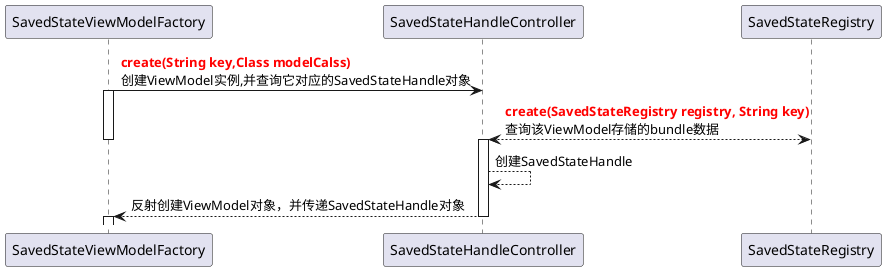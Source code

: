 @startuml
SavedStateViewModelFactory -> SavedStateHandleController: <font color=red><b>create(String key,Class modelCalss)\n创建ViewModel实例,并查询它对应的SavedStateHandle对象
activate SavedStateViewModelFactory
SavedStateHandleController <--> SavedStateRegistry: <font color=red><b>create(SavedStateRegistry registry, String key)\n查询该ViewModel存储的bundle数据
deactivate SavedStateViewModelFactory
activate SavedStateHandleController
SavedStateHandleController-->SavedStateHandleController :创建SavedStateHandle
SavedStateHandleController-->SavedStateViewModelFactory:反射创建ViewModel对象，并传递SavedStateHandle对象
deactivate SavedStateHandleController
activate SavedStateViewModelFactory
@enduml